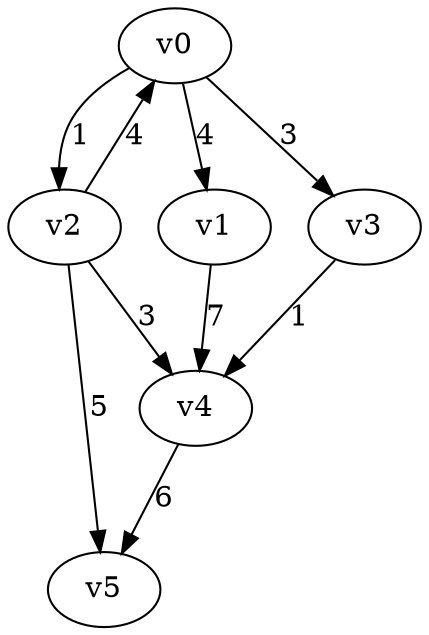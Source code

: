 digraph gn6 {
v0 -> v1 [label = "4"];
v0 -> v2 [label = "1"];
v0 -> v3 [label = "3"];
v1 -> v4 [label = "7"];
v2 -> v4 [label = "3"];
v2 -> v0 [label = "4"];
v2 -> v5 [label = "5"];
v3 -> v4 [label = "1"];
v4 -> v5 [label = "6"];
}
